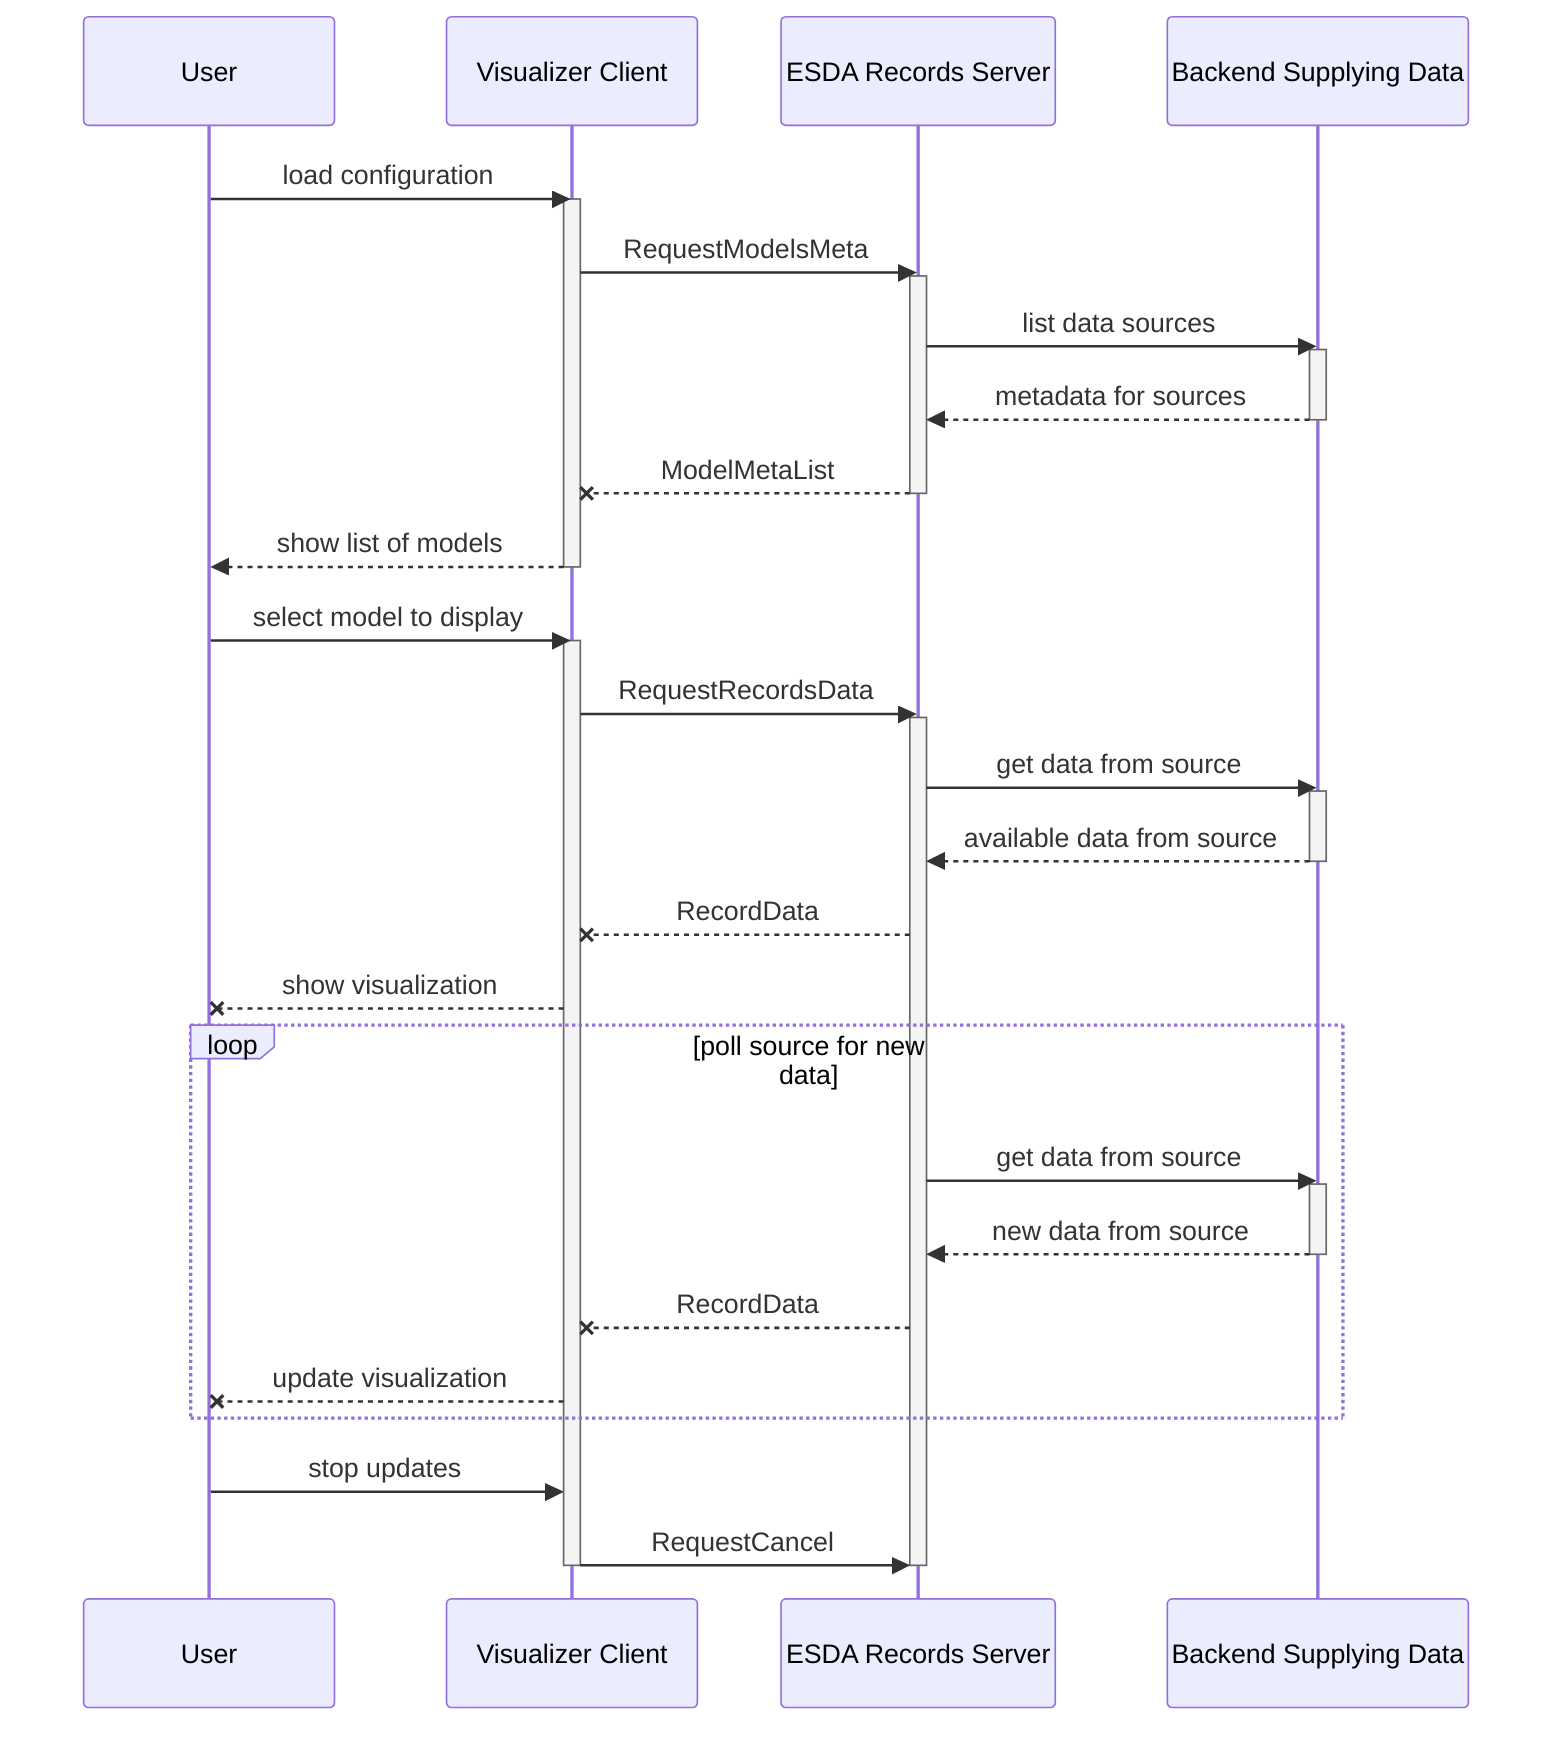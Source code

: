 sequenceDiagram

participant User
participant Visualizer Client
participant ESDA Records Server
participant Backend Supplying Data

User ->> Visualizer Client: load configuration
activate Visualizer Client
Visualizer Client ->> ESDA Records Server: RequestModelsMeta
activate ESDA Records Server
ESDA Records Server ->> Backend Supplying Data: list data sources
activate Backend Supplying Data
Backend Supplying Data -->> ESDA Records Server: metadata for sources
deactivate Backend Supplying Data
ESDA Records Server --x Visualizer Client: ModelMetaList
deactivate ESDA Records Server
Visualizer Client -->> User: show list of models
deactivate Visualizer Client

User ->> Visualizer Client: select model to display
activate Visualizer Client
Visualizer Client ->> ESDA Records Server: RequestRecordsData
activate ESDA Records Server
ESDA Records Server ->> Backend Supplying Data: get data from source
activate Backend Supplying Data
Backend Supplying Data -->> ESDA Records Server: available data from source
deactivate Backend Supplying Data
ESDA Records Server --x Visualizer Client: RecordData
Visualizer Client --x User: show visualization

loop poll source for new data
  ESDA Records Server ->> Backend Supplying Data: get data from source
  activate Backend Supplying Data
  Backend Supplying Data -->> ESDA Records Server: new data from source
  deactivate Backend Supplying Data
  ESDA Records Server --x Visualizer Client: RecordData
  Visualizer Client --x User: update visualization
end

User ->> Visualizer Client: stop updates
Visualizer Client ->> ESDA Records Server: RequestCancel
deactivate ESDA Records Server
deactivate Visualizer Client
